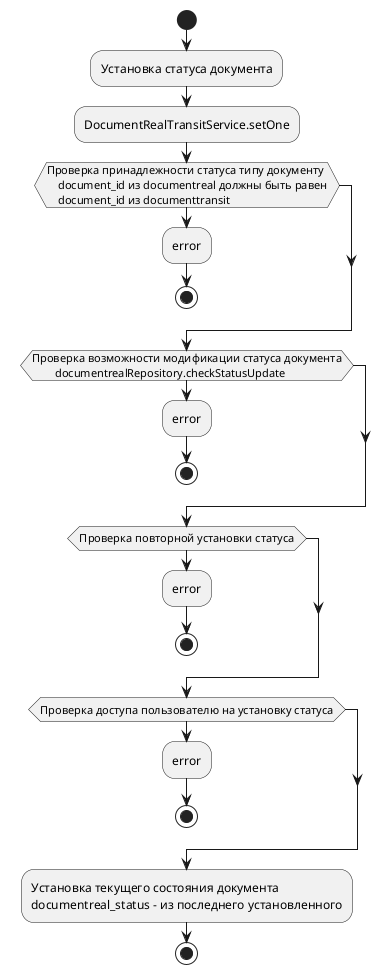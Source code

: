 @startuml
'https://plantuml.com/activity-diagram-beta

start
:Установка статуса документа;
:DocumentRealTransitService.setOne;
if (Проверка принадлежности статуса типу документу
    document_id из documentreal должны быть равен
    document_id из documenttransit) then
  :error;
  stop
endif
if (Проверка возможности модификации статуса документа
        documentrealRepository.checkStatusUpdate) then
  :error;
  stop
endif
if (Проверка повторной установки статуса) then
  :error;
  stop
endif
if (Проверка доступа пользователю на установку статуса) then
  :error;
  stop
endif
:Установка текущего состояния документа
documentreal_status - из последнего установленного;
stop

@enduml
